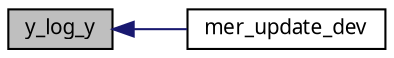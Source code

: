 digraph G
{
  edge [fontname="FreeSans.ttf",fontsize=10,labelfontname="FreeSans.ttf",labelfontsize=10];
  node [fontname="FreeSans.ttf",fontsize=10,shape=record];
  rankdir=LR;
  Node1 [label="y_log_y",height=0.2,width=0.4,color="black", fillcolor="grey75", style="filled" fontcolor="black"];
  Node1 -> Node2 [dir=back,color="midnightblue",fontsize=10,style="solid",fontname="FreeSans.ttf"];
  Node2 [label="mer_update_dev",height=0.2,width=0.4,color="black", fillcolor="white", style="filled",URL="$lmer_8h.html#c33b16395fa975458685d0eb76996f92",tooltip="Evaluate the discrepancy and log of the penalized discrepancy."];
}
